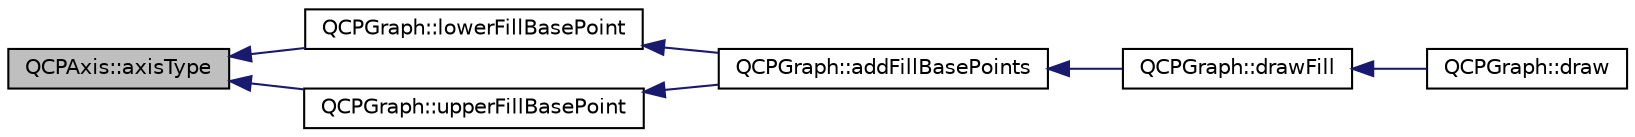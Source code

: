 digraph "QCPAxis::axisType"
{
  edge [fontname="Helvetica",fontsize="10",labelfontname="Helvetica",labelfontsize="10"];
  node [fontname="Helvetica",fontsize="10",shape=record];
  rankdir="LR";
  Node53 [label="QCPAxis::axisType",height=0.2,width=0.4,color="black", fillcolor="grey75", style="filled", fontcolor="black"];
  Node53 -> Node54 [dir="back",color="midnightblue",fontsize="10",style="solid",fontname="Helvetica"];
  Node54 [label="QCPGraph::lowerFillBasePoint",height=0.2,width=0.4,color="black", fillcolor="white", style="filled",URL="$d2/d4c/class_q_c_p_graph.html#ace7c17a07e9aa824853e469816a5aa1c"];
  Node54 -> Node55 [dir="back",color="midnightblue",fontsize="10",style="solid",fontname="Helvetica"];
  Node55 [label="QCPGraph::addFillBasePoints",height=0.2,width=0.4,color="black", fillcolor="white", style="filled",URL="$d2/d4c/class_q_c_p_graph.html#a8e517dcd3baba1b41daed0248841c092"];
  Node55 -> Node56 [dir="back",color="midnightblue",fontsize="10",style="solid",fontname="Helvetica"];
  Node56 [label="QCPGraph::drawFill",height=0.2,width=0.4,color="black", fillcolor="white", style="filled",URL="$d2/d4c/class_q_c_p_graph.html#a9e6ce6db9aa7b29fc397c724fcf7b126"];
  Node56 -> Node57 [dir="back",color="midnightblue",fontsize="10",style="solid",fontname="Helvetica"];
  Node57 [label="QCPGraph::draw",height=0.2,width=0.4,color="black", fillcolor="white", style="filled",URL="$d2/d4c/class_q_c_p_graph.html#a659218cc62c2a7786213d9dd429c1c8d"];
  Node53 -> Node58 [dir="back",color="midnightblue",fontsize="10",style="solid",fontname="Helvetica"];
  Node58 [label="QCPGraph::upperFillBasePoint",height=0.2,width=0.4,color="black", fillcolor="white", style="filled",URL="$d2/d4c/class_q_c_p_graph.html#a7a255fc7260d96ed6f9d972839941f93"];
  Node58 -> Node55 [dir="back",color="midnightblue",fontsize="10",style="solid",fontname="Helvetica"];
}
